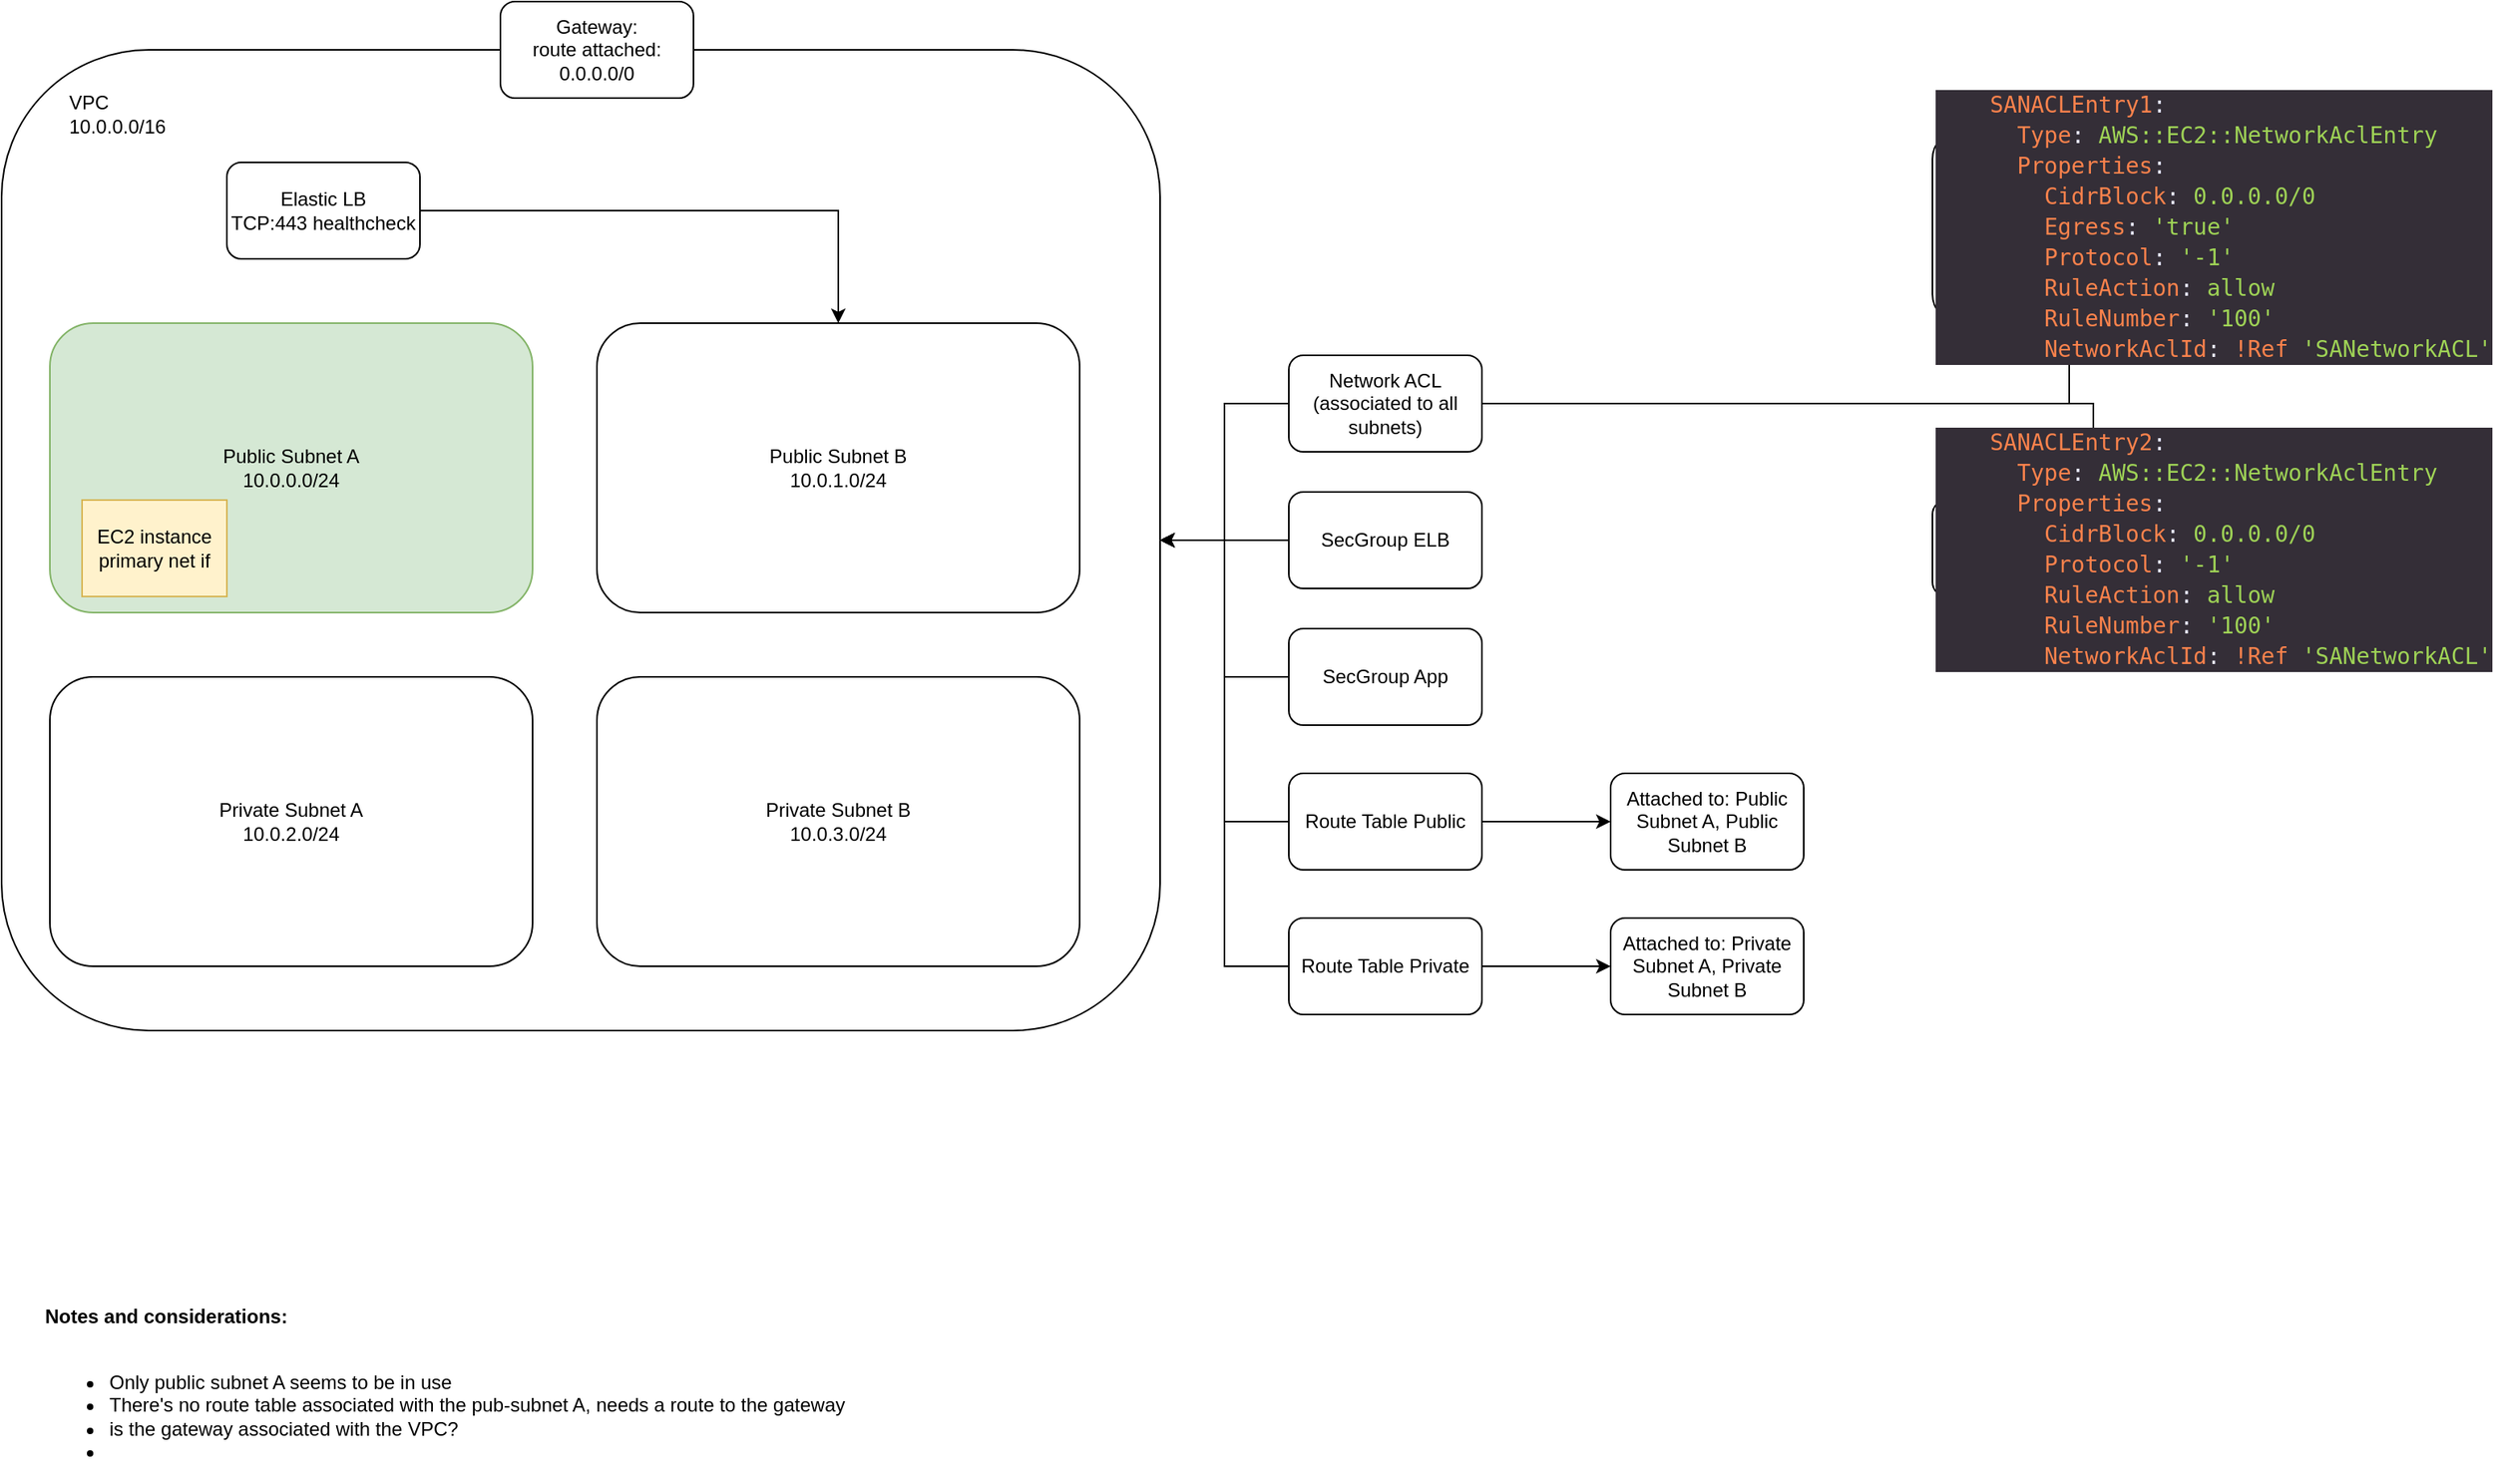 <mxfile version="10.9.8" type="github"><diagram id="Ht1M8jgEwFfnCIfOTk4-" name="Page-1"><mxGraphModel dx="1172" dy="1641" grid="1" gridSize="10" guides="1" tooltips="1" connect="1" arrows="1" fold="1" page="1" pageScale="1" pageWidth="1169" pageHeight="827" math="0" shadow="0"><root><mxCell id="0"/><mxCell id="1" parent="0"/><mxCell id="W-sSuCr1-K6_nD36j150-1" value="" style="rounded=1;whiteSpace=wrap;html=1;align=left;" vertex="1" parent="1"><mxGeometry x="20" y="-80" width="720" height="610" as="geometry"/></mxCell><mxCell id="W-sSuCr1-K6_nD36j150-2" value="VPC&lt;br&gt;10.0.0.0/16" style="text;html=1;strokeColor=none;fillColor=none;align=left;verticalAlign=middle;whiteSpace=wrap;rounded=0;" vertex="1" parent="1"><mxGeometry x="60" y="-60" width="70" height="40" as="geometry"/></mxCell><mxCell id="W-sSuCr1-K6_nD36j150-3" value="Public Subnet A&lt;br&gt;10.0.0.0/24" style="rounded=1;whiteSpace=wrap;html=1;fillColor=#d5e8d4;strokeColor=#82b366;" vertex="1" parent="1"><mxGeometry x="50" y="90" width="300" height="180" as="geometry"/></mxCell><mxCell id="W-sSuCr1-K6_nD36j150-4" value="Public Subnet B&lt;br&gt;10.0.1.0/24" style="rounded=1;whiteSpace=wrap;html=1;" vertex="1" parent="1"><mxGeometry x="390" y="90" width="300" height="180" as="geometry"/></mxCell><mxCell id="W-sSuCr1-K6_nD36j150-5" value="Private Subnet B&lt;br&gt;10.0.3.0/24" style="rounded=1;whiteSpace=wrap;html=1;" vertex="1" parent="1"><mxGeometry x="390" y="310" width="300" height="180" as="geometry"/></mxCell><mxCell id="W-sSuCr1-K6_nD36j150-6" value="Private Subnet A&lt;br&gt;10.0.2.0/24" style="rounded=1;whiteSpace=wrap;html=1;" vertex="1" parent="1"><mxGeometry x="50" y="310" width="300" height="180" as="geometry"/></mxCell><mxCell id="W-sSuCr1-K6_nD36j150-8" value="" style="edgeStyle=orthogonalEdgeStyle;rounded=0;orthogonalLoop=1;jettySize=auto;html=1;" edge="1" parent="1" source="W-sSuCr1-K6_nD36j150-7" target="W-sSuCr1-K6_nD36j150-1"><mxGeometry relative="1" as="geometry"/></mxCell><mxCell id="W-sSuCr1-K6_nD36j150-24" value="" style="edgeStyle=orthogonalEdgeStyle;rounded=0;orthogonalLoop=1;jettySize=auto;html=1;" edge="1" parent="1" source="W-sSuCr1-K6_nD36j150-7" target="W-sSuCr1-K6_nD36j150-23"><mxGeometry relative="1" as="geometry"/></mxCell><mxCell id="W-sSuCr1-K6_nD36j150-27" value="" style="edgeStyle=orthogonalEdgeStyle;rounded=0;orthogonalLoop=1;jettySize=auto;html=1;" edge="1" parent="1" source="W-sSuCr1-K6_nD36j150-7" target="W-sSuCr1-K6_nD36j150-26"><mxGeometry relative="1" as="geometry"/></mxCell><mxCell id="W-sSuCr1-K6_nD36j150-7" value="Network ACL (associated to all subnets)" style="rounded=1;whiteSpace=wrap;html=1;" vertex="1" parent="1"><mxGeometry x="820" y="110" width="120" height="60" as="geometry"/></mxCell><mxCell id="W-sSuCr1-K6_nD36j150-26" value="&lt;div style=&quot;color: rgb(234 , 235 , 255) ; background-color: rgb(52 , 46 , 55) ; font-family: &amp;#34;droid sans mono&amp;#34; , monospace , monospace , &amp;#34;droid sans fallback&amp;#34; ; font-size: 14px ; line-height: 19px ; white-space: pre&quot;&gt;&lt;div&gt;    &lt;span style=&quot;color: #fa824c&quot;&gt;SANACLEntry2&lt;/span&gt;:&lt;/div&gt;&lt;div&gt;      &lt;span style=&quot;color: #fa824c&quot;&gt;Type&lt;/span&gt;: &lt;span style=&quot;color: #9fd356&quot;&gt;AWS::EC2::NetworkAclEntry&lt;/span&gt;&lt;/div&gt;&lt;div&gt;      &lt;span style=&quot;color: #fa824c&quot;&gt;Properties&lt;/span&gt;:&lt;/div&gt;&lt;div&gt;        &lt;span style=&quot;color: #fa824c&quot;&gt;CidrBlock&lt;/span&gt;: &lt;span style=&quot;color: #9fd356&quot;&gt;0.0.0.0/0&lt;/span&gt;&lt;/div&gt;&lt;div&gt;        &lt;span style=&quot;color: #fa824c&quot;&gt;Protocol&lt;/span&gt;: &lt;span style=&quot;color: #9fd356&quot;&gt;'-1'&lt;/span&gt;&lt;/div&gt;&lt;div&gt;        &lt;span style=&quot;color: #fa824c&quot;&gt;RuleAction&lt;/span&gt;: &lt;span style=&quot;color: #9fd356&quot;&gt;allow&lt;/span&gt;&lt;/div&gt;&lt;div&gt;        &lt;span style=&quot;color: #fa824c&quot;&gt;RuleNumber&lt;/span&gt;: &lt;span style=&quot;color: #9fd356&quot;&gt;'100'&lt;/span&gt;&lt;/div&gt;&lt;div&gt;        &lt;span style=&quot;color: #fa824c&quot;&gt;NetworkAclId&lt;/span&gt;: &lt;span style=&quot;color: #fa824c&quot;&gt;!Ref&lt;/span&gt; &lt;span style=&quot;color: #9fd356&quot;&gt;'SANetworkACL'&lt;/span&gt;&lt;/div&gt;&lt;/div&gt;" style="rounded=1;whiteSpace=wrap;html=1;align=left;" vertex="1" parent="1"><mxGeometry x="1220" y="200" width="200" height="60" as="geometry"/></mxCell><mxCell id="W-sSuCr1-K6_nD36j150-23" value="&lt;div style=&quot;color: rgb(234 , 235 , 255) ; background-color: rgb(52 , 46 , 55) ; font-family: &amp;#34;droid sans mono&amp;#34; , monospace , monospace , &amp;#34;droid sans fallback&amp;#34; ; font-size: 14px ; line-height: 19px ; white-space: pre&quot;&gt;&lt;div&gt;    &lt;span style=&quot;color: #fa824c&quot;&gt;SANACLEntry1&lt;/span&gt;:&lt;/div&gt;&lt;div&gt;      &lt;span style=&quot;color: #fa824c&quot;&gt;Type&lt;/span&gt;: &lt;span style=&quot;color: #9fd356&quot;&gt;AWS::EC2::NetworkAclEntry&lt;/span&gt;&lt;/div&gt;&lt;div&gt;      &lt;span style=&quot;color: #fa824c&quot;&gt;Properties&lt;/span&gt;:&lt;/div&gt;&lt;div&gt;        &lt;span style=&quot;color: #fa824c&quot;&gt;CidrBlock&lt;/span&gt;: &lt;span style=&quot;color: #9fd356&quot;&gt;0.0.0.0/0&lt;/span&gt;&lt;/div&gt;&lt;div&gt;        &lt;span style=&quot;color: #fa824c&quot;&gt;Egress&lt;/span&gt;: &lt;span style=&quot;color: #9fd356&quot;&gt;'true'&lt;/span&gt;&lt;/div&gt;&lt;div&gt;        &lt;span style=&quot;color: #fa824c&quot;&gt;Protocol&lt;/span&gt;: &lt;span style=&quot;color: #9fd356&quot;&gt;'-1'&lt;/span&gt;&lt;/div&gt;&lt;div&gt;        &lt;span style=&quot;color: #fa824c&quot;&gt;RuleAction&lt;/span&gt;: &lt;span style=&quot;color: #9fd356&quot;&gt;allow&lt;/span&gt;&lt;/div&gt;&lt;div&gt;        &lt;span style=&quot;color: #fa824c&quot;&gt;RuleNumber&lt;/span&gt;: &lt;span style=&quot;color: #9fd356&quot;&gt;'100'&lt;/span&gt;&lt;/div&gt;&lt;div&gt;        &lt;span style=&quot;color: #fa824c&quot;&gt;NetworkAclId&lt;/span&gt;: &lt;span style=&quot;color: #fa824c&quot;&gt;!Ref&lt;/span&gt; &lt;span style=&quot;color: #9fd356&quot;&gt;'SANetworkACL'&lt;/span&gt;&lt;/div&gt;&lt;/div&gt;" style="rounded=1;whiteSpace=wrap;html=1;align=left;" vertex="1" parent="1"><mxGeometry x="1220" y="-30" width="170" height="120" as="geometry"/></mxCell><mxCell id="W-sSuCr1-K6_nD36j150-10" value="" style="edgeStyle=orthogonalEdgeStyle;rounded=0;orthogonalLoop=1;jettySize=auto;html=1;" edge="1" parent="1" source="W-sSuCr1-K6_nD36j150-9" target="W-sSuCr1-K6_nD36j150-1"><mxGeometry relative="1" as="geometry"/></mxCell><mxCell id="W-sSuCr1-K6_nD36j150-33" value="" style="edgeStyle=orthogonalEdgeStyle;rounded=0;orthogonalLoop=1;jettySize=auto;html=1;" edge="1" parent="1" source="W-sSuCr1-K6_nD36j150-9" target="W-sSuCr1-K6_nD36j150-32"><mxGeometry relative="1" as="geometry"/></mxCell><mxCell id="W-sSuCr1-K6_nD36j150-9" value="Route Table Public" style="rounded=1;whiteSpace=wrap;html=1;" vertex="1" parent="1"><mxGeometry x="820" y="370" width="120" height="60" as="geometry"/></mxCell><mxCell id="W-sSuCr1-K6_nD36j150-32" value="Attached to: Public Subnet A, Public Subnet B" style="rounded=1;whiteSpace=wrap;html=1;" vertex="1" parent="1"><mxGeometry x="1020" y="370" width="120" height="60" as="geometry"/></mxCell><mxCell id="W-sSuCr1-K6_nD36j150-12" value="" style="edgeStyle=orthogonalEdgeStyle;rounded=0;orthogonalLoop=1;jettySize=auto;html=1;" edge="1" parent="1" source="W-sSuCr1-K6_nD36j150-11" target="W-sSuCr1-K6_nD36j150-1"><mxGeometry relative="1" as="geometry"/></mxCell><mxCell id="W-sSuCr1-K6_nD36j150-31" value="" style="edgeStyle=orthogonalEdgeStyle;rounded=0;orthogonalLoop=1;jettySize=auto;html=1;" edge="1" parent="1" source="W-sSuCr1-K6_nD36j150-11" target="W-sSuCr1-K6_nD36j150-30"><mxGeometry relative="1" as="geometry"/></mxCell><mxCell id="W-sSuCr1-K6_nD36j150-11" value="Route Table Private" style="rounded=1;whiteSpace=wrap;html=1;" vertex="1" parent="1"><mxGeometry x="820" y="460" width="120" height="60" as="geometry"/></mxCell><mxCell id="W-sSuCr1-K6_nD36j150-30" value="Attached to: Private Subnet A, Private Subnet B" style="rounded=1;whiteSpace=wrap;html=1;" vertex="1" parent="1"><mxGeometry x="1020" y="460" width="120" height="60" as="geometry"/></mxCell><mxCell id="W-sSuCr1-K6_nD36j150-13" value="EC2 instance&lt;br&gt;primary net if" style="rounded=0;whiteSpace=wrap;html=1;fillColor=#fff2cc;strokeColor=#d6b656;" vertex="1" parent="1"><mxGeometry x="70" y="200" width="90" height="60" as="geometry"/></mxCell><mxCell id="W-sSuCr1-K6_nD36j150-14" value="&lt;b&gt;Notes and considerations:&lt;/b&gt;&lt;br&gt;&lt;br&gt;&lt;ul&gt;&lt;li&gt;Only public subnet A seems to be in use&lt;/li&gt;&lt;li&gt;There's no route table associated with the pub-subnet A, needs a route to the gateway&lt;/li&gt;&lt;li&gt;is the gateway associated with the VPC?&lt;/li&gt;&lt;li&gt;&lt;br&gt;&lt;/li&gt;&lt;/ul&gt;" style="text;html=1;resizable=0;points=[];autosize=1;align=left;verticalAlign=top;spacingTop=-4;" vertex="1" parent="1"><mxGeometry x="45" y="698" width="510" height="110" as="geometry"/></mxCell><mxCell id="W-sSuCr1-K6_nD36j150-18" style="edgeStyle=orthogonalEdgeStyle;rounded=0;orthogonalLoop=1;jettySize=auto;html=1;exitX=1;exitY=0.5;exitDx=0;exitDy=0;entryX=0.5;entryY=0;entryDx=0;entryDy=0;" edge="1" parent="1" source="W-sSuCr1-K6_nD36j150-17" target="W-sSuCr1-K6_nD36j150-4"><mxGeometry relative="1" as="geometry"/></mxCell><mxCell id="W-sSuCr1-K6_nD36j150-17" value="Elastic LB&lt;br&gt;TCP:443 healthcheck" style="rounded=1;whiteSpace=wrap;html=1;" vertex="1" parent="1"><mxGeometry x="160" y="-10" width="120" height="60" as="geometry"/></mxCell><mxCell id="W-sSuCr1-K6_nD36j150-20" value="" style="edgeStyle=orthogonalEdgeStyle;rounded=0;orthogonalLoop=1;jettySize=auto;html=1;" edge="1" parent="1" source="W-sSuCr1-K6_nD36j150-19" target="W-sSuCr1-K6_nD36j150-1"><mxGeometry relative="1" as="geometry"/></mxCell><mxCell id="W-sSuCr1-K6_nD36j150-19" value="SecGroup ELB&lt;span style=&quot;font-family: &amp;#34;helvetica&amp;#34; , &amp;#34;arial&amp;#34; , sans-serif ; font-size: 0px ; white-space: nowrap&quot;&gt;%3CmxGraphModel%3E%3Croot%3E%3CmxCell%20id%3D%220%22%2F%3E%3CmxCell%20id%3D%221%22%20parent%3D%220%22%2F%3E%3CmxCell%20id%3D%222%22%20value%3D%22Route%20Table%20Public%22%20style%3D%22rounded%3D1%3BwhiteSpace%3Dwrap%3Bhtml%3D1%3B%22%20vertex%3D%221%22%20parent%3D%221%22%3E%3CmxGeometry%20x%3D%22820%22%20y%3D%22360%22%20width%3D%22120%22%20height%3D%2260%22%20as%3D%22geometry%22%2F%3E%3C%2FmxCell%3E%3C%2Froot%3E%3C%2FmxGraphModel%3E&lt;/span&gt;" style="rounded=1;whiteSpace=wrap;html=1;" vertex="1" parent="1"><mxGeometry x="820" y="195" width="120" height="60" as="geometry"/></mxCell><mxCell id="W-sSuCr1-K6_nD36j150-22" value="" style="edgeStyle=orthogonalEdgeStyle;rounded=0;orthogonalLoop=1;jettySize=auto;html=1;" edge="1" parent="1" source="W-sSuCr1-K6_nD36j150-21" target="W-sSuCr1-K6_nD36j150-1"><mxGeometry relative="1" as="geometry"/></mxCell><mxCell id="W-sSuCr1-K6_nD36j150-21" value="SecGroup App" style="rounded=1;whiteSpace=wrap;html=1;" vertex="1" parent="1"><mxGeometry x="820" y="280" width="120" height="60" as="geometry"/></mxCell><mxCell id="W-sSuCr1-K6_nD36j150-29" value="Gateway:&lt;br&gt;route attached: 0.0.0.0/0" style="rounded=1;whiteSpace=wrap;html=1;" vertex="1" parent="1"><mxGeometry x="330" y="-110" width="120" height="60" as="geometry"/></mxCell></root></mxGraphModel></diagram></mxfile>